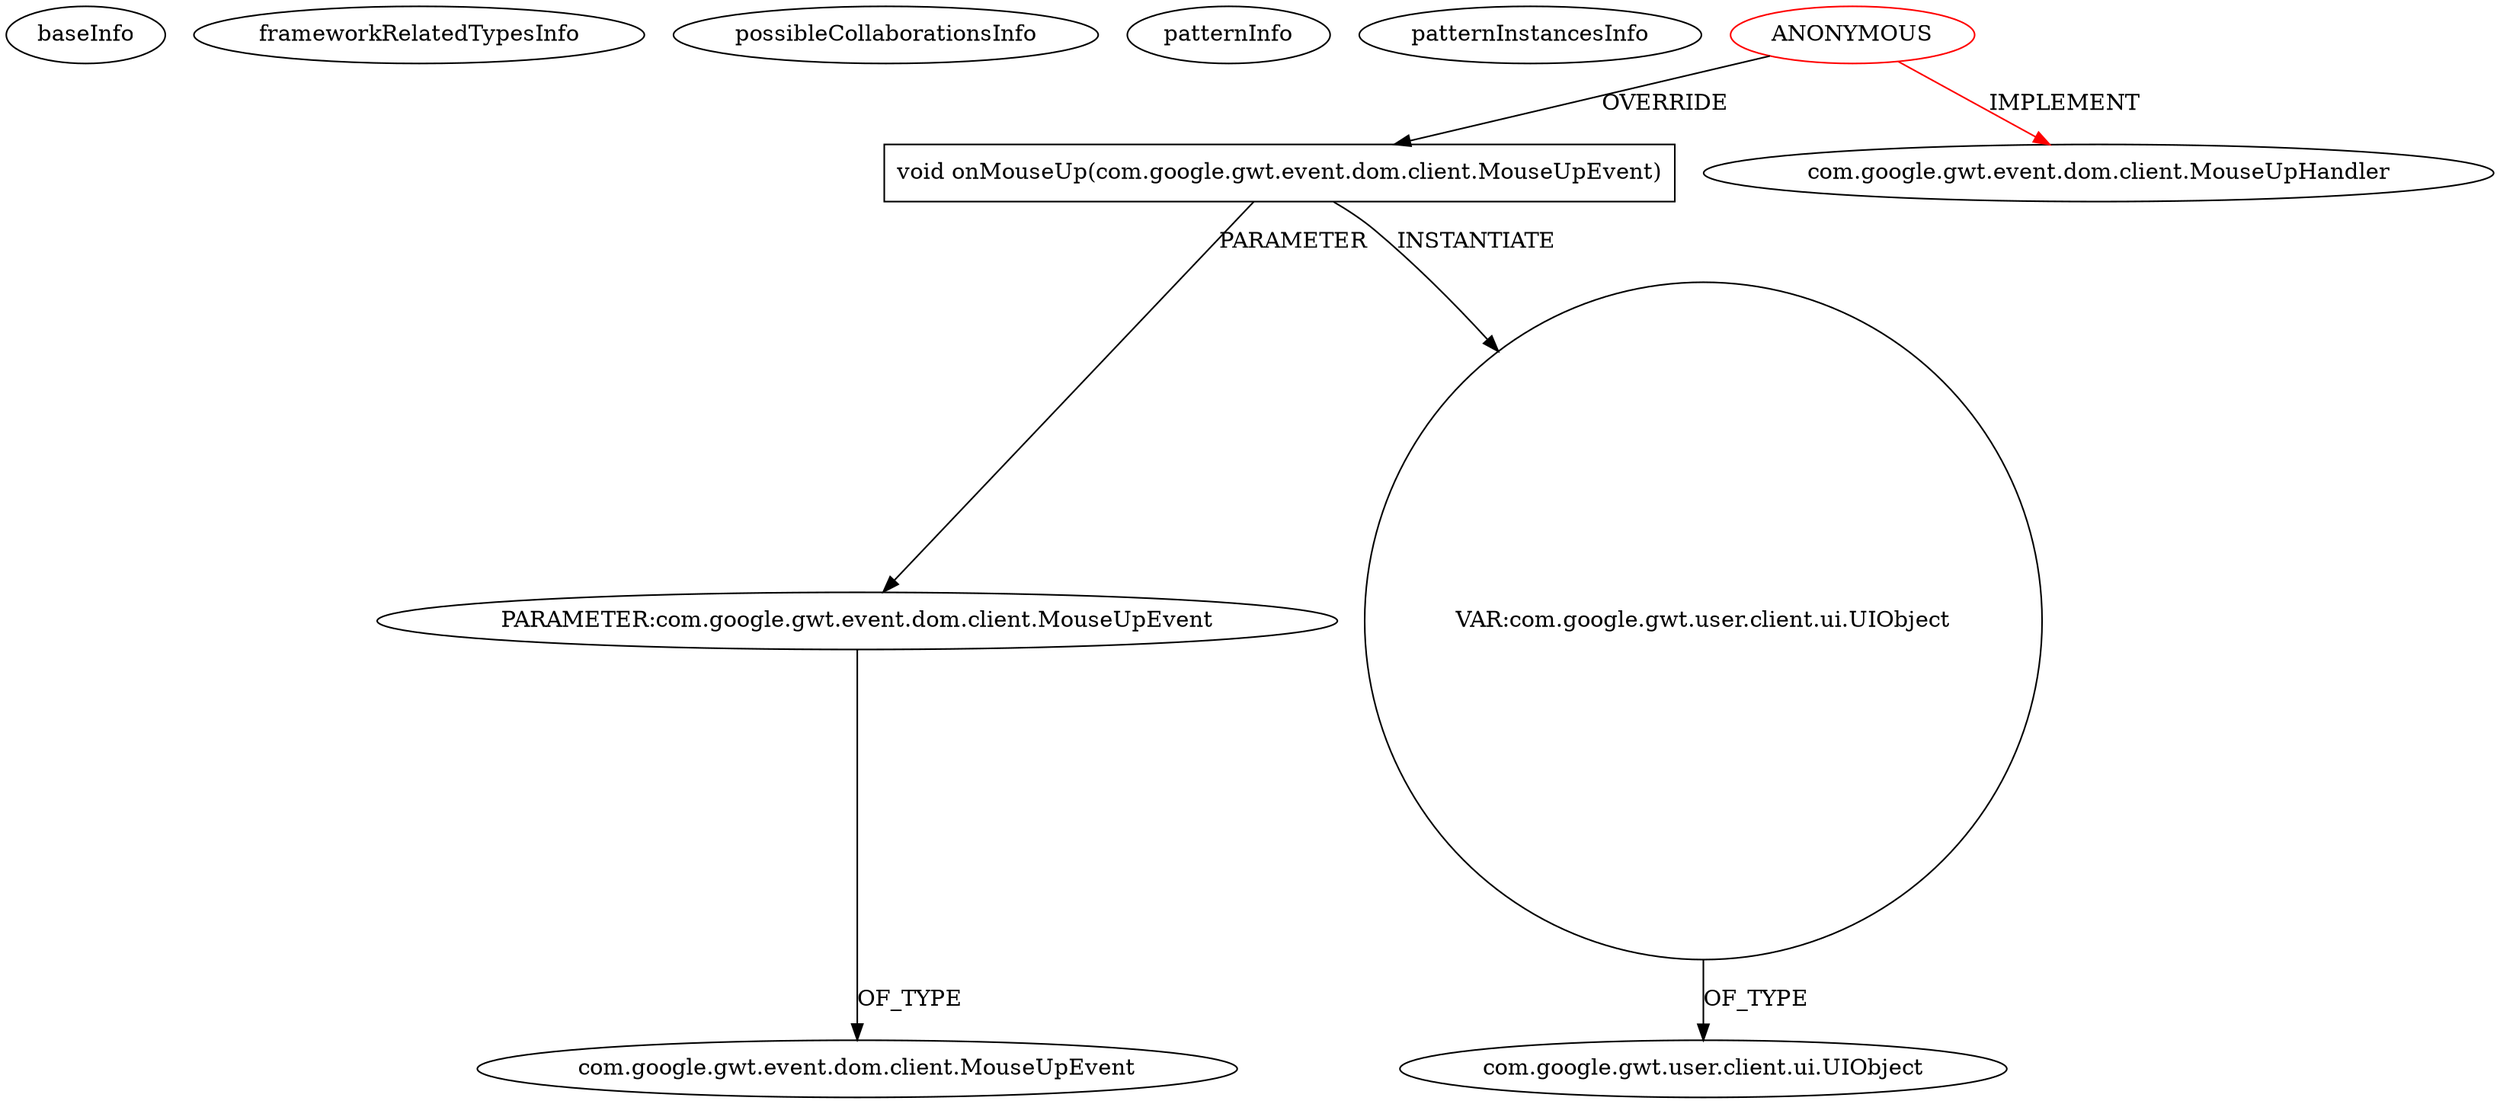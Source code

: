 digraph {
baseInfo[graphId=866,category="pattern",isAnonymous=true,possibleRelation=false]
frameworkRelatedTypesInfo[0="com.google.gwt.event.dom.client.MouseUpHandler"]
possibleCollaborationsInfo[]
patternInfo[frequency=2.0,patternRootClient=0]
patternInstancesInfo[0="MathieuLorber-GWT-console~/MathieuLorber-GWT-console/GWT-console-master/src/main/java/net/mlorber/gwt/console/client/Console.java~com.google.gwt.user.client.ui.Widget initResizeHandler()~317",1="akjava-GWT-Hangouts~/akjava-GWT-Hangouts/GWT-Hangouts-master/apps/easyoverlay/src/com/akjava/gwt/hangout/easyoverlay/client/EasyOverlay.java~void onApiReady()~505"]
6[label="com.google.gwt.event.dom.client.MouseUpEvent",vertexType="FRAMEWORK_CLASS_TYPE",isFrameworkType=false]
5[label="PARAMETER:com.google.gwt.event.dom.client.MouseUpEvent",vertexType="PARAMETER_DECLARATION",isFrameworkType=false]
4[label="void onMouseUp(com.google.gwt.event.dom.client.MouseUpEvent)",vertexType="OVERRIDING_METHOD_DECLARATION",isFrameworkType=false,shape=box]
7[label="VAR:com.google.gwt.user.client.ui.UIObject",vertexType="VARIABLE_EXPRESION",isFrameworkType=false,shape=circle]
0[label="ANONYMOUS",vertexType="ROOT_ANONYMOUS_DECLARATION",isFrameworkType=false,color=red]
1[label="com.google.gwt.event.dom.client.MouseUpHandler",vertexType="FRAMEWORK_INTERFACE_TYPE",isFrameworkType=false]
9[label="com.google.gwt.user.client.ui.UIObject",vertexType="FRAMEWORK_CLASS_TYPE",isFrameworkType=false]
7->9[label="OF_TYPE"]
5->6[label="OF_TYPE"]
0->1[label="IMPLEMENT",color=red]
0->4[label="OVERRIDE"]
4->7[label="INSTANTIATE"]
4->5[label="PARAMETER"]
}
